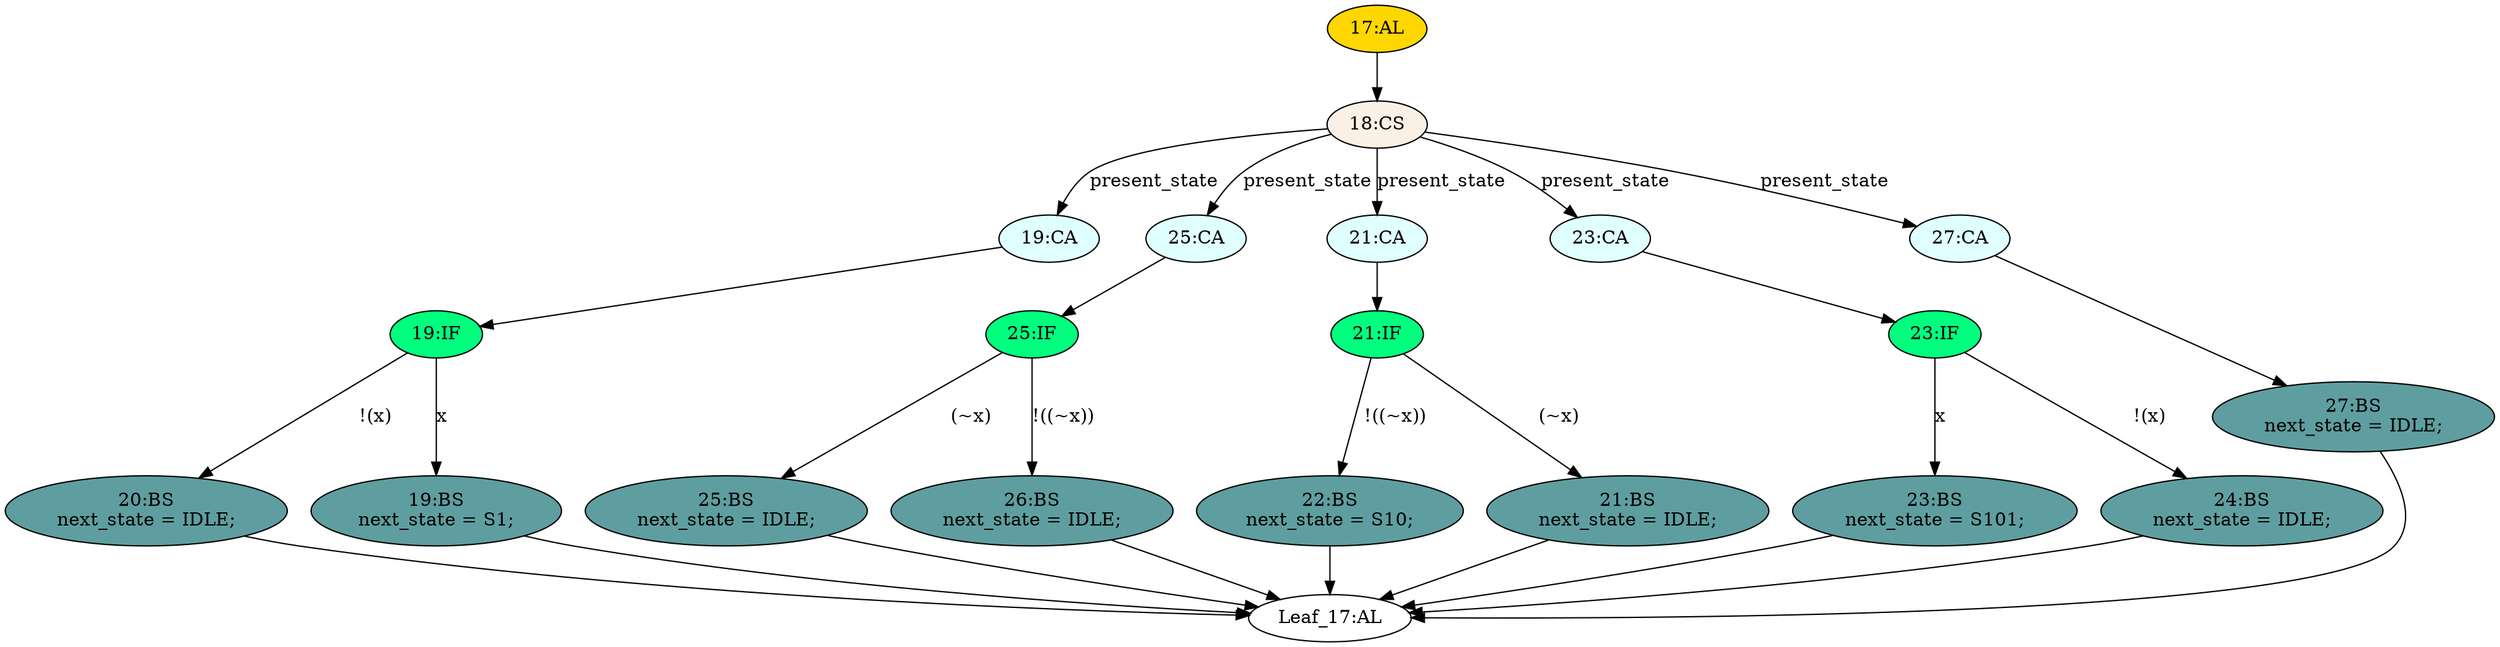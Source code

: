strict digraph "" {
	node [label="\N"];
	"17:AL"	[ast="<pyverilog.vparser.ast.Always object at 0x7fe2dab21490>",
		clk_sens=False,
		fillcolor=gold,
		label="17:AL",
		sens="['present_state', 'x']",
		statements="[]",
		style=filled,
		typ=Always,
		use_var="['x', 'present_state']"];
	"18:CS"	[ast="<pyverilog.vparser.ast.CaseStatement object at 0x7fe2dab21650>",
		fillcolor=linen,
		label="18:CS",
		statements="[]",
		style=filled,
		typ=CaseStatement];
	"17:AL" -> "18:CS"	[cond="[]",
		lineno=None];
	"19:CA"	[ast="<pyverilog.vparser.ast.Case object at 0x7fe2dab21710>",
		fillcolor=lightcyan,
		label="19:CA",
		statements="[]",
		style=filled,
		typ=Case];
	"18:CS" -> "19:CA"	[cond="['present_state']",
		label=present_state,
		lineno=18];
	"25:CA"	[ast="<pyverilog.vparser.ast.Case object at 0x7fe2da3c1310>",
		fillcolor=lightcyan,
		label="25:CA",
		statements="[]",
		style=filled,
		typ=Case];
	"18:CS" -> "25:CA"	[cond="['present_state']",
		label=present_state,
		lineno=18];
	"21:CA"	[ast="<pyverilog.vparser.ast.Case object at 0x7fe2dab21b50>",
		fillcolor=lightcyan,
		label="21:CA",
		statements="[]",
		style=filled,
		typ=Case];
	"18:CS" -> "21:CA"	[cond="['present_state']",
		label=present_state,
		lineno=18];
	"23:CA"	[ast="<pyverilog.vparser.ast.Case object at 0x7fe2dab21f10>",
		fillcolor=lightcyan,
		label="23:CA",
		statements="[]",
		style=filled,
		typ=Case];
	"18:CS" -> "23:CA"	[cond="['present_state']",
		label=present_state,
		lineno=18];
	"27:CA"	[ast="<pyverilog.vparser.ast.Case object at 0x7fe2da3c1710>",
		fillcolor=lightcyan,
		label="27:CA",
		statements="[]",
		style=filled,
		typ=Case];
	"18:CS" -> "27:CA"	[cond="['present_state']",
		label=present_state,
		lineno=18];
	"23:BS"	[ast="<pyverilog.vparser.ast.BlockingSubstitution object at 0x7fe2da3c1190>",
		fillcolor=cadetblue,
		label="23:BS
next_state = S101;",
		statements="[<pyverilog.vparser.ast.BlockingSubstitution object at 0x7fe2da3c1190>]",
		style=filled,
		typ=BlockingSubstitution];
	"Leaf_17:AL"	[def_var="['next_state']",
		label="Leaf_17:AL"];
	"23:BS" -> "Leaf_17:AL"	[cond="[]",
		lineno=None];
	"25:BS"	[ast="<pyverilog.vparser.ast.BlockingSubstitution object at 0x7fe2da3c1550>",
		fillcolor=cadetblue,
		label="25:BS
next_state = IDLE;",
		statements="[<pyverilog.vparser.ast.BlockingSubstitution object at 0x7fe2da3c1550>]",
		style=filled,
		typ=BlockingSubstitution];
	"25:BS" -> "Leaf_17:AL"	[cond="[]",
		lineno=None];
	"19:IF"	[ast="<pyverilog.vparser.ast.IfStatement object at 0x7fe2dab21790>",
		fillcolor=springgreen,
		label="19:IF",
		statements="[]",
		style=filled,
		typ=IfStatement];
	"19:CA" -> "19:IF"	[cond="[]",
		lineno=None];
	"25:IF"	[ast="<pyverilog.vparser.ast.IfStatement object at 0x7fe2da3c1390>",
		fillcolor=springgreen,
		label="25:IF",
		statements="[]",
		style=filled,
		typ=IfStatement];
	"25:CA" -> "25:IF"	[cond="[]",
		lineno=None];
	"23:IF"	[ast="<pyverilog.vparser.ast.IfStatement object at 0x7fe2dab21f90>",
		fillcolor=springgreen,
		label="23:IF",
		statements="[]",
		style=filled,
		typ=IfStatement];
	"23:IF" -> "23:BS"	[cond="['x']",
		label=x,
		lineno=23];
	"24:BS"	[ast="<pyverilog.vparser.ast.BlockingSubstitution object at 0x7fe2dab21fd0>",
		fillcolor=cadetblue,
		label="24:BS
next_state = IDLE;",
		statements="[<pyverilog.vparser.ast.BlockingSubstitution object at 0x7fe2dab21fd0>]",
		style=filled,
		typ=BlockingSubstitution];
	"23:IF" -> "24:BS"	[cond="['x']",
		label="!(x)",
		lineno=23];
	"20:BS"	[ast="<pyverilog.vparser.ast.BlockingSubstitution object at 0x7fe2dab21810>",
		fillcolor=cadetblue,
		label="20:BS
next_state = IDLE;",
		statements="[<pyverilog.vparser.ast.BlockingSubstitution object at 0x7fe2dab21810>]",
		style=filled,
		typ=BlockingSubstitution];
	"19:IF" -> "20:BS"	[cond="['x']",
		label="!(x)",
		lineno=19];
	"19:BS"	[ast="<pyverilog.vparser.ast.BlockingSubstitution object at 0x7fe2dab219d0>",
		fillcolor=cadetblue,
		label="19:BS
next_state = S1;",
		statements="[<pyverilog.vparser.ast.BlockingSubstitution object at 0x7fe2dab219d0>]",
		style=filled,
		typ=BlockingSubstitution];
	"19:IF" -> "19:BS"	[cond="['x']",
		label=x,
		lineno=19];
	"27:BS"	[ast="<pyverilog.vparser.ast.BlockingSubstitution object at 0x7fe2da3c1750>",
		fillcolor=cadetblue,
		label="27:BS
next_state = IDLE;",
		statements="[<pyverilog.vparser.ast.BlockingSubstitution object at 0x7fe2da3c1750>]",
		style=filled,
		typ=BlockingSubstitution];
	"27:BS" -> "Leaf_17:AL"	[cond="[]",
		lineno=None];
	"21:IF"	[ast="<pyverilog.vparser.ast.IfStatement object at 0x7fe2dab21bd0>",
		fillcolor=springgreen,
		label="21:IF",
		statements="[]",
		style=filled,
		typ=IfStatement];
	"21:CA" -> "21:IF"	[cond="[]",
		lineno=None];
	"22:BS"	[ast="<pyverilog.vparser.ast.BlockingSubstitution object at 0x7fe2dab21c10>",
		fillcolor=cadetblue,
		label="22:BS
next_state = S10;",
		statements="[<pyverilog.vparser.ast.BlockingSubstitution object at 0x7fe2dab21c10>]",
		style=filled,
		typ=BlockingSubstitution];
	"21:IF" -> "22:BS"	[cond="['x']",
		label="!((~x))",
		lineno=21];
	"21:BS"	[ast="<pyverilog.vparser.ast.BlockingSubstitution object at 0x7fe2dab21d50>",
		fillcolor=cadetblue,
		label="21:BS
next_state = IDLE;",
		statements="[<pyverilog.vparser.ast.BlockingSubstitution object at 0x7fe2dab21d50>]",
		style=filled,
		typ=BlockingSubstitution];
	"21:IF" -> "21:BS"	[cond="['x']",
		label="(~x)",
		lineno=21];
	"23:CA" -> "23:IF"	[cond="[]",
		lineno=None];
	"26:BS"	[ast="<pyverilog.vparser.ast.BlockingSubstitution object at 0x7fe2da3c13d0>",
		fillcolor=cadetblue,
		label="26:BS
next_state = IDLE;",
		statements="[<pyverilog.vparser.ast.BlockingSubstitution object at 0x7fe2da3c13d0>]",
		style=filled,
		typ=BlockingSubstitution];
	"26:BS" -> "Leaf_17:AL"	[cond="[]",
		lineno=None];
	"25:IF" -> "25:BS"	[cond="['x']",
		label="(~x)",
		lineno=25];
	"25:IF" -> "26:BS"	[cond="['x']",
		label="!((~x))",
		lineno=25];
	"24:BS" -> "Leaf_17:AL"	[cond="[]",
		lineno=None];
	"22:BS" -> "Leaf_17:AL"	[cond="[]",
		lineno=None];
	"27:CA" -> "27:BS"	[cond="[]",
		lineno=None];
	"20:BS" -> "Leaf_17:AL"	[cond="[]",
		lineno=None];
	"21:BS" -> "Leaf_17:AL"	[cond="[]",
		lineno=None];
	"19:BS" -> "Leaf_17:AL"	[cond="[]",
		lineno=None];
}
